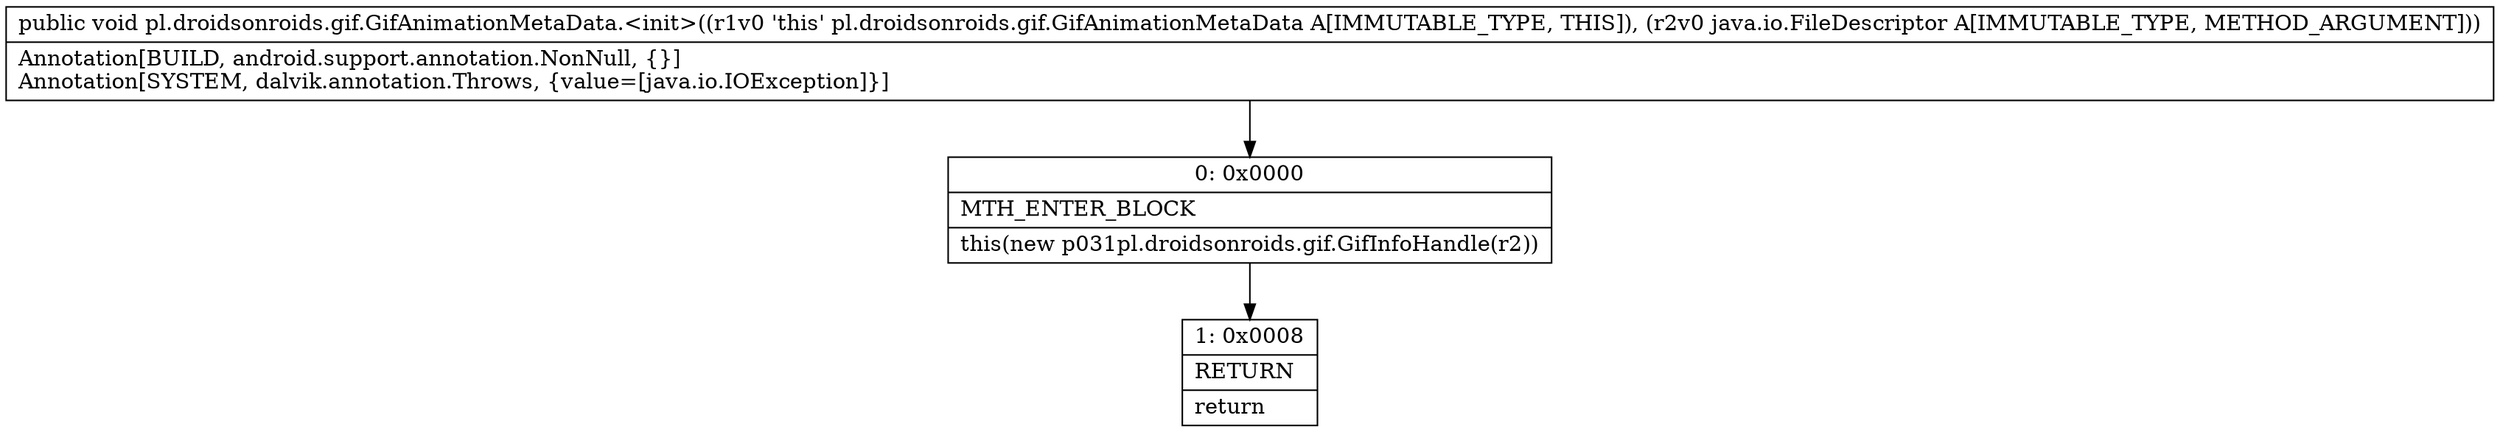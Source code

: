 digraph "CFG forpl.droidsonroids.gif.GifAnimationMetaData.\<init\>(Ljava\/io\/FileDescriptor;)V" {
Node_0 [shape=record,label="{0\:\ 0x0000|MTH_ENTER_BLOCK\l|this(new p031pl.droidsonroids.gif.GifInfoHandle(r2))\l}"];
Node_1 [shape=record,label="{1\:\ 0x0008|RETURN\l|return\l}"];
MethodNode[shape=record,label="{public void pl.droidsonroids.gif.GifAnimationMetaData.\<init\>((r1v0 'this' pl.droidsonroids.gif.GifAnimationMetaData A[IMMUTABLE_TYPE, THIS]), (r2v0 java.io.FileDescriptor A[IMMUTABLE_TYPE, METHOD_ARGUMENT]))  | Annotation[BUILD, android.support.annotation.NonNull, \{\}]\lAnnotation[SYSTEM, dalvik.annotation.Throws, \{value=[java.io.IOException]\}]\l}"];
MethodNode -> Node_0;
Node_0 -> Node_1;
}

